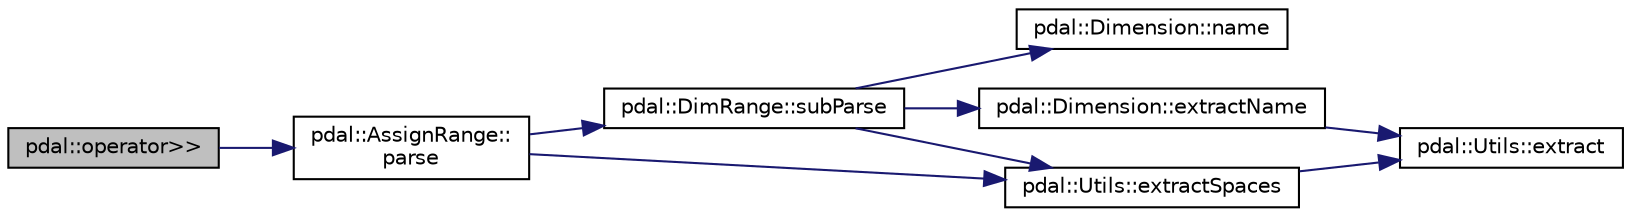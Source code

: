 digraph "pdal::operator&gt;&gt;"
{
  edge [fontname="Helvetica",fontsize="10",labelfontname="Helvetica",labelfontsize="10"];
  node [fontname="Helvetica",fontsize="10",shape=record];
  rankdir="LR";
  Node1 [label="pdal::operator\>\>",height=0.2,width=0.4,color="black", fillcolor="grey75", style="filled", fontcolor="black"];
  Node1 -> Node2 [color="midnightblue",fontsize="10",style="solid",fontname="Helvetica"];
  Node2 [label="pdal::AssignRange::\lparse",height=0.2,width=0.4,color="black", fillcolor="white", style="filled",URL="$structpdal_1_1AssignRange.html#add1a82f38c804c85284aa9bed0c4330a"];
  Node2 -> Node3 [color="midnightblue",fontsize="10",style="solid",fontname="Helvetica"];
  Node3 [label="pdal::DimRange::subParse",height=0.2,width=0.4,color="black", fillcolor="white", style="filled",URL="$structpdal_1_1DimRange.html#a6b6b128ffc786bddb749f37ccd9fcf1d"];
  Node3 -> Node4 [color="midnightblue",fontsize="10",style="solid",fontname="Helvetica"];
  Node4 [label="pdal::Dimension::name",height=0.2,width=0.4,color="black", fillcolor="white", style="filled",URL="$namespacepdal_1_1Dimension.html#af3176b0b7e6b4be000317846cf7c2718"];
  Node3 -> Node5 [color="midnightblue",fontsize="10",style="solid",fontname="Helvetica"];
  Node5 [label="pdal::Utils::extractSpaces",height=0.2,width=0.4,color="black", fillcolor="white", style="filled",URL="$namespacepdal_1_1Utils.html#a9bda8c5dbe5ef7cf66e99ba022184934"];
  Node5 -> Node6 [color="midnightblue",fontsize="10",style="solid",fontname="Helvetica"];
  Node6 [label="pdal::Utils::extract",height=0.2,width=0.4,color="black", fillcolor="white", style="filled",URL="$namespacepdal_1_1Utils.html#acae5a19cd66121b77e2599daec48413d"];
  Node3 -> Node7 [color="midnightblue",fontsize="10",style="solid",fontname="Helvetica"];
  Node7 [label="pdal::Dimension::extractName",height=0.2,width=0.4,color="black", fillcolor="white", style="filled",URL="$namespacepdal_1_1Dimension.html#ad7dd00ca79ce099313f3fe405f40cd93"];
  Node7 -> Node6 [color="midnightblue",fontsize="10",style="solid",fontname="Helvetica"];
  Node2 -> Node5 [color="midnightblue",fontsize="10",style="solid",fontname="Helvetica"];
}
